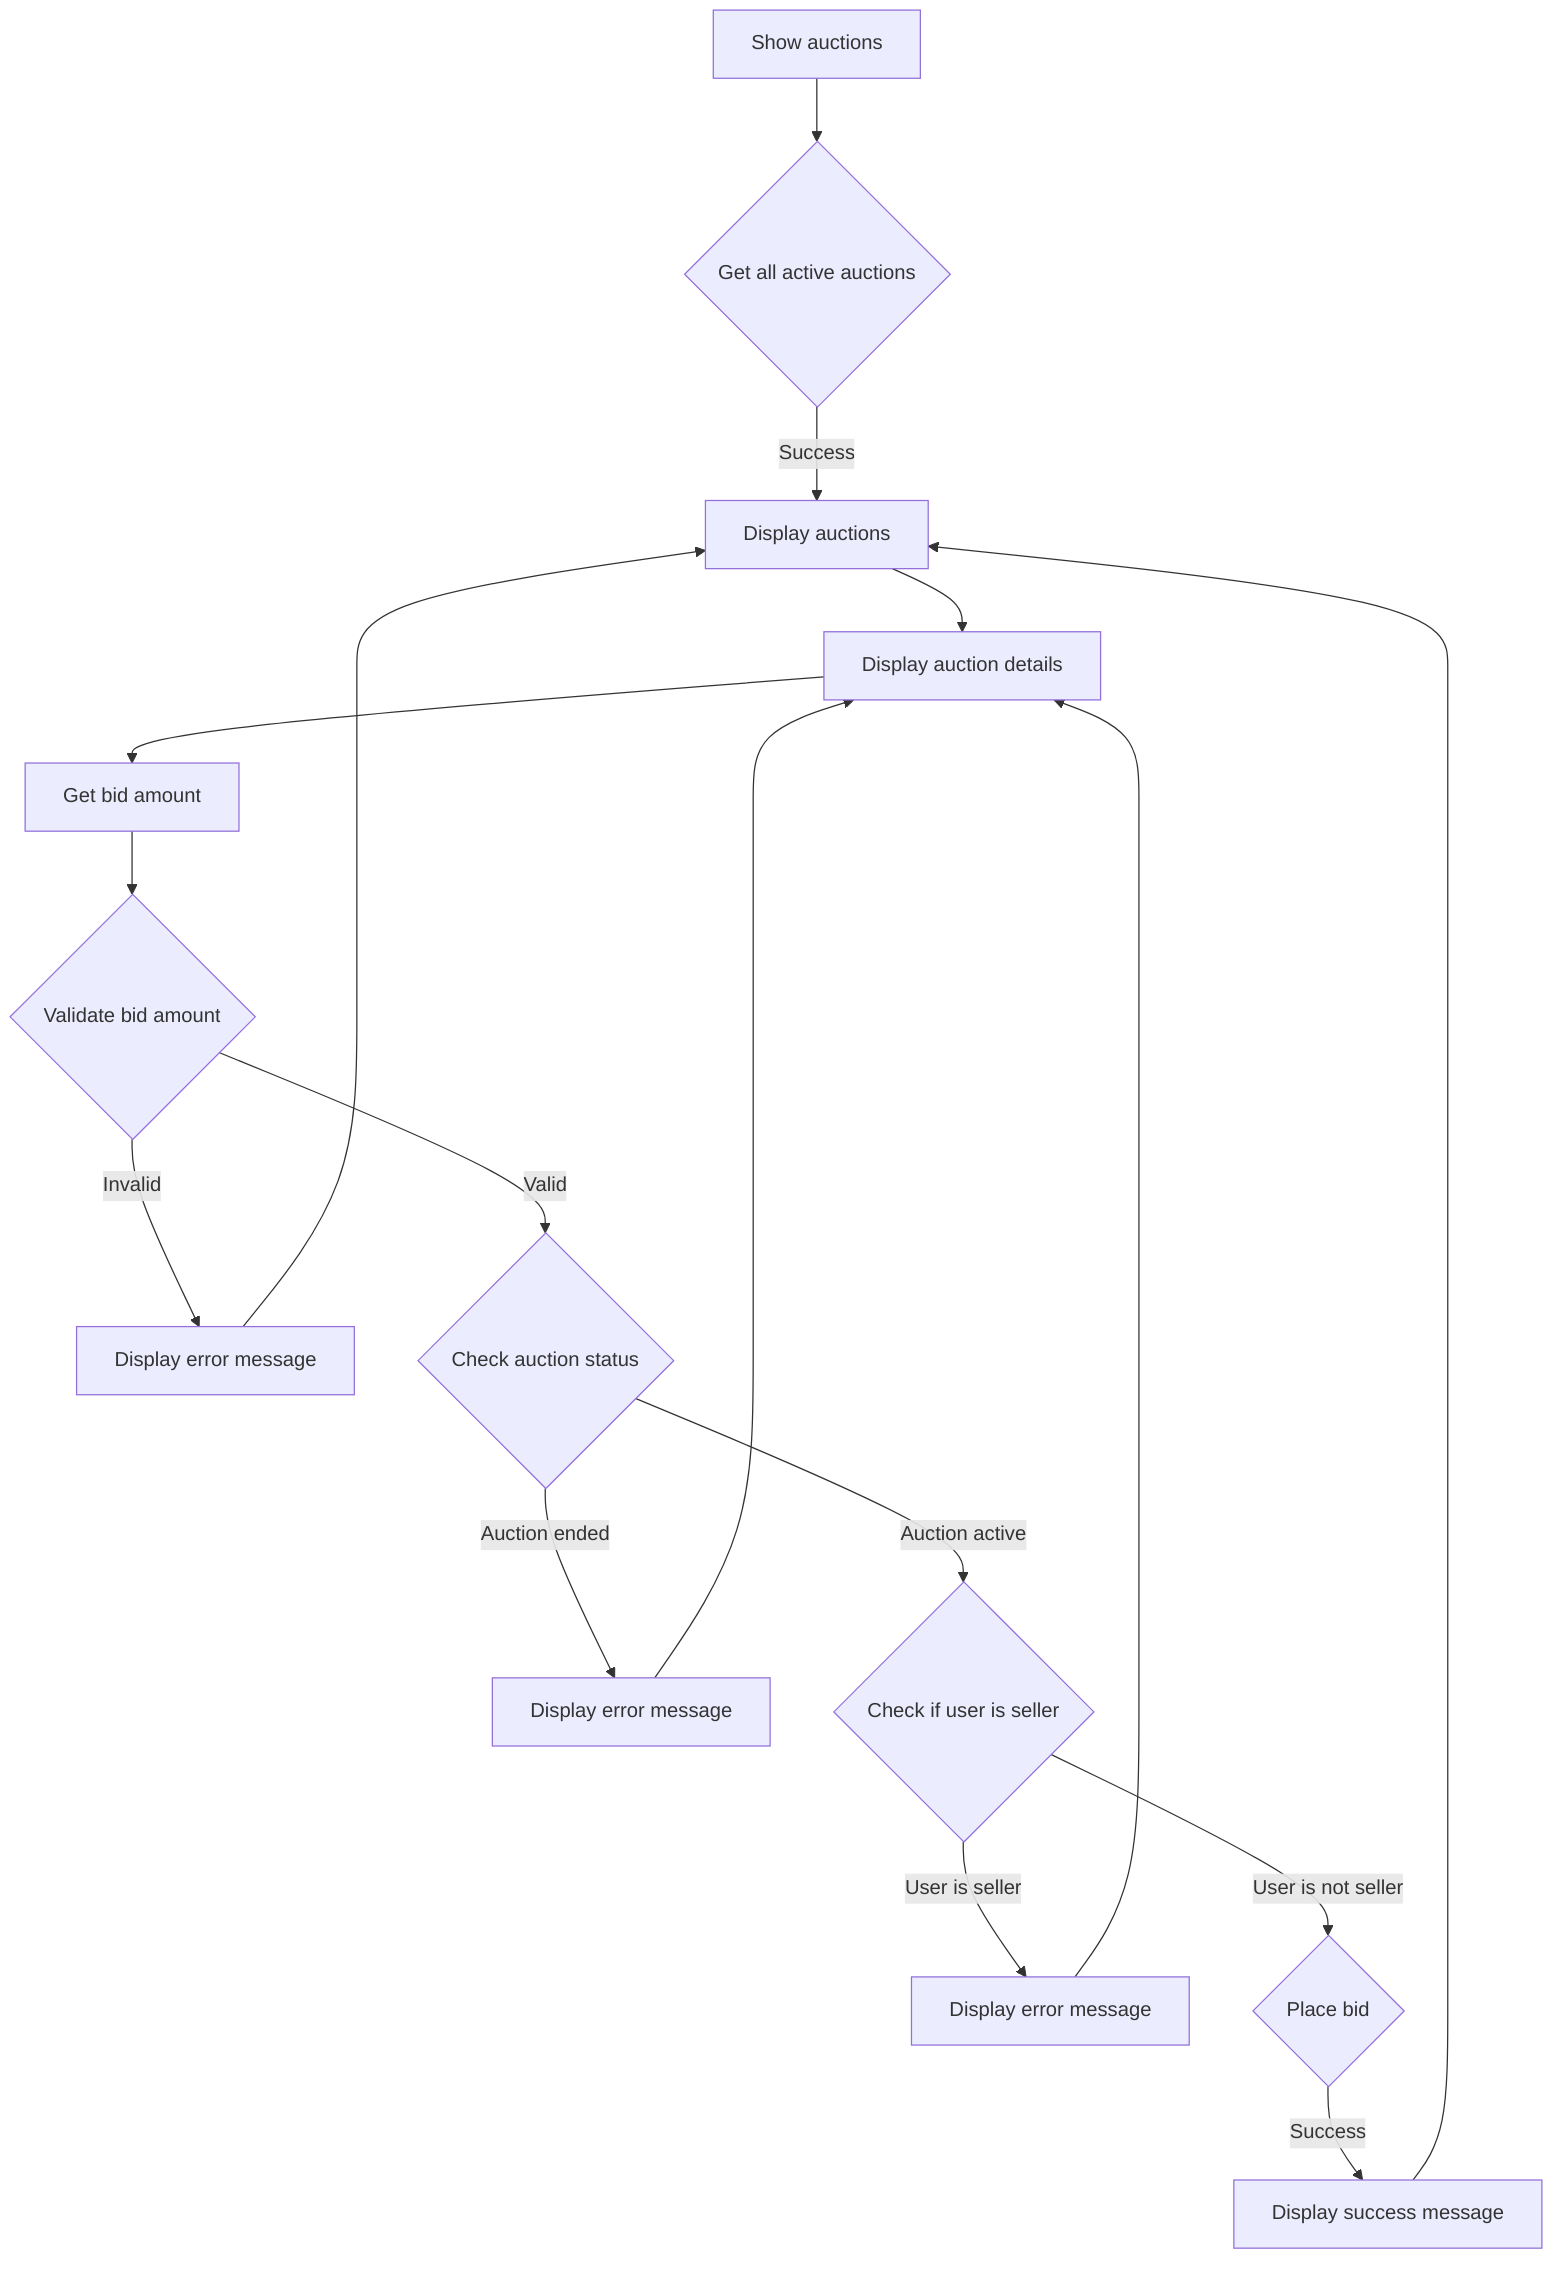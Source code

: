 graph TD
    A[Show auctions] --> B{Get all active auctions}
    B -->|Success| C[Display auctions]
    C --> D[Display auction details]
    D --> E[Get bid amount]
    E --> F{Validate bid amount}
    F -->|Invalid| G[Display error message]
    F -->|Valid| H{Check auction status}
    H -->|Auction ended| I[Display error message]
    H -->|Auction active| J{Check if user is seller}
    J -->|User is seller| K[Display error message]
    J -->|User is not seller| L{Place bid}
    L -->|Success| M[Display success message]
    G --> C
    I --> D
    K --> D
    M --> C